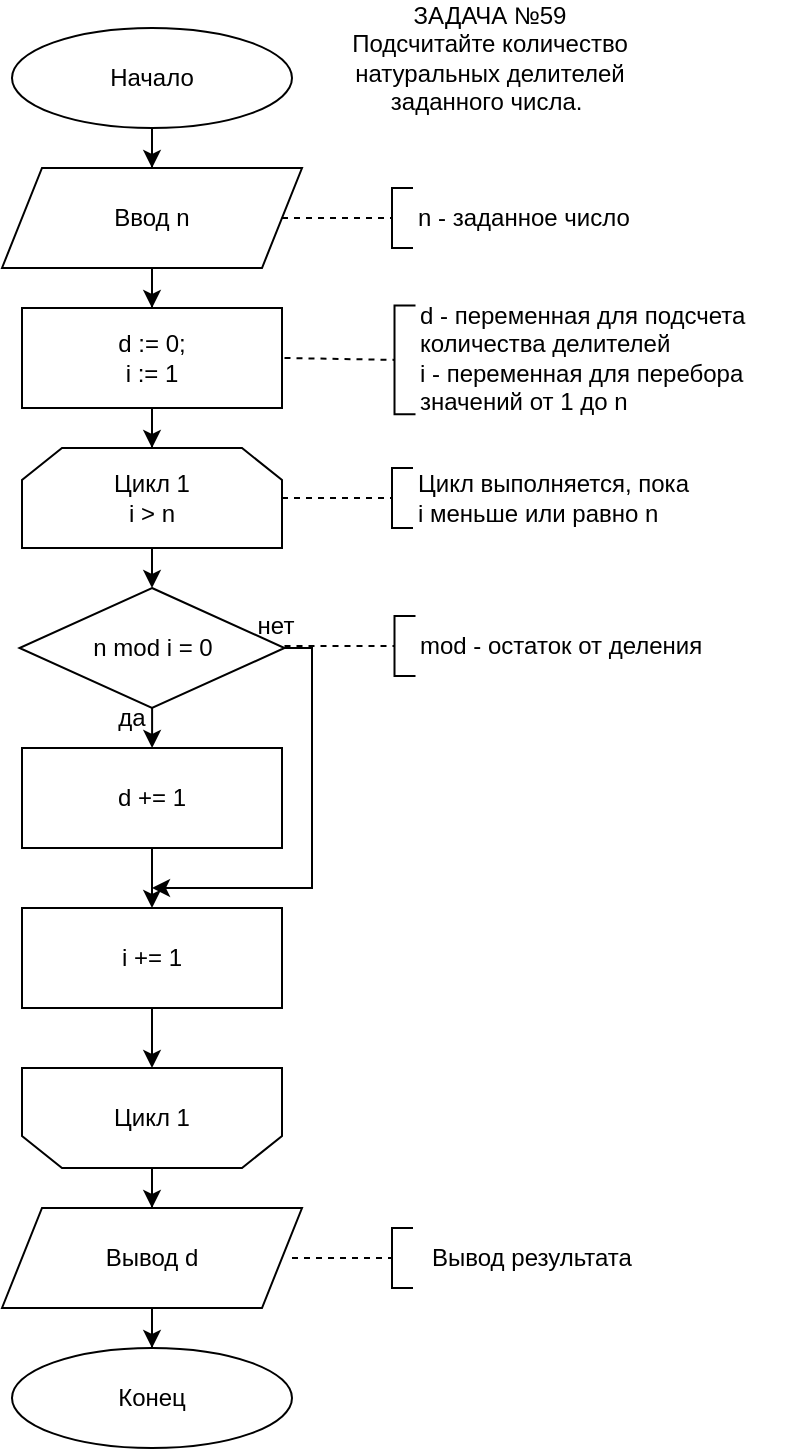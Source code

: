 <mxfile version="25.0.3">
  <diagram name="Страница — 1" id="Rz8E87DmrrWH4eAGQpJq">
    <mxGraphModel dx="1290" dy="567" grid="1" gridSize="10" guides="1" tooltips="1" connect="1" arrows="1" fold="1" page="1" pageScale="1" pageWidth="827" pageHeight="1169" math="0" shadow="0">
      <root>
        <mxCell id="0" />
        <mxCell id="1" parent="0" />
        <mxCell id="noPYV2ATX_tMjAQWTUhm-2" style="edgeStyle=orthogonalEdgeStyle;rounded=0;orthogonalLoop=1;jettySize=auto;html=1;" parent="1" source="noPYV2ATX_tMjAQWTUhm-3" target="noPYV2ATX_tMjAQWTUhm-5" edge="1">
          <mxGeometry relative="1" as="geometry" />
        </mxCell>
        <mxCell id="noPYV2ATX_tMjAQWTUhm-3" value="Начало" style="ellipse;whiteSpace=wrap;html=1;" parent="1" vertex="1">
          <mxGeometry x="100" y="60" width="140" height="50" as="geometry" />
        </mxCell>
        <mxCell id="noPYV2ATX_tMjAQWTUhm-4" style="edgeStyle=orthogonalEdgeStyle;rounded=0;orthogonalLoop=1;jettySize=auto;html=1;" parent="1" source="noPYV2ATX_tMjAQWTUhm-5" target="noPYV2ATX_tMjAQWTUhm-6" edge="1">
          <mxGeometry relative="1" as="geometry" />
        </mxCell>
        <mxCell id="noPYV2ATX_tMjAQWTUhm-5" value="Ввод n" style="shape=parallelogram;perimeter=parallelogramPerimeter;whiteSpace=wrap;html=1;fixedSize=1;" parent="1" vertex="1">
          <mxGeometry x="95" y="130" width="150" height="50" as="geometry" />
        </mxCell>
        <mxCell id="noPYV2ATX_tMjAQWTUhm-9" style="edgeStyle=orthogonalEdgeStyle;rounded=0;orthogonalLoop=1;jettySize=auto;html=1;" parent="1" source="noPYV2ATX_tMjAQWTUhm-6" target="noPYV2ATX_tMjAQWTUhm-8" edge="1">
          <mxGeometry relative="1" as="geometry" />
        </mxCell>
        <mxCell id="noPYV2ATX_tMjAQWTUhm-6" value="d := 0;&lt;div&gt;i := 1&lt;/div&gt;" style="rounded=0;whiteSpace=wrap;html=1;align=center;" parent="1" vertex="1">
          <mxGeometry x="105" y="200" width="130" height="50" as="geometry" />
        </mxCell>
        <mxCell id="noPYV2ATX_tMjAQWTUhm-7" value="Конец" style="ellipse;whiteSpace=wrap;html=1;" parent="1" vertex="1">
          <mxGeometry x="100" y="720" width="140" height="50" as="geometry" />
        </mxCell>
        <mxCell id="noPYV2ATX_tMjAQWTUhm-11" style="edgeStyle=orthogonalEdgeStyle;rounded=0;orthogonalLoop=1;jettySize=auto;html=1;" parent="1" source="noPYV2ATX_tMjAQWTUhm-8" target="noPYV2ATX_tMjAQWTUhm-10" edge="1">
          <mxGeometry relative="1" as="geometry" />
        </mxCell>
        <mxCell id="noPYV2ATX_tMjAQWTUhm-8" value="Цикл 1&lt;div&gt;i &amp;gt; n&lt;/div&gt;" style="shape=loopLimit;whiteSpace=wrap;html=1;" parent="1" vertex="1">
          <mxGeometry x="105" y="270" width="130" height="50" as="geometry" />
        </mxCell>
        <mxCell id="noPYV2ATX_tMjAQWTUhm-13" style="edgeStyle=orthogonalEdgeStyle;rounded=0;orthogonalLoop=1;jettySize=auto;html=1;" parent="1" source="noPYV2ATX_tMjAQWTUhm-10" target="noPYV2ATX_tMjAQWTUhm-12" edge="1">
          <mxGeometry relative="1" as="geometry" />
        </mxCell>
        <mxCell id="noPYV2ATX_tMjAQWTUhm-18" style="edgeStyle=orthogonalEdgeStyle;rounded=0;orthogonalLoop=1;jettySize=auto;html=1;" parent="1" source="noPYV2ATX_tMjAQWTUhm-10" edge="1">
          <mxGeometry relative="1" as="geometry">
            <mxPoint x="170" y="490" as="targetPoint" />
            <Array as="points">
              <mxPoint x="250" y="370" />
              <mxPoint x="250" y="490" />
            </Array>
          </mxGeometry>
        </mxCell>
        <mxCell id="noPYV2ATX_tMjAQWTUhm-10" value="n mod i = 0" style="rhombus;whiteSpace=wrap;html=1;" parent="1" vertex="1">
          <mxGeometry x="103.75" y="340" width="132.5" height="60" as="geometry" />
        </mxCell>
        <mxCell id="noPYV2ATX_tMjAQWTUhm-16" style="edgeStyle=orthogonalEdgeStyle;rounded=0;orthogonalLoop=1;jettySize=auto;html=1;" parent="1" source="noPYV2ATX_tMjAQWTUhm-12" target="noPYV2ATX_tMjAQWTUhm-15" edge="1">
          <mxGeometry relative="1" as="geometry" />
        </mxCell>
        <mxCell id="noPYV2ATX_tMjAQWTUhm-12" value="d += 1" style="rounded=0;whiteSpace=wrap;html=1;align=center;" parent="1" vertex="1">
          <mxGeometry x="105" y="420" width="130" height="50" as="geometry" />
        </mxCell>
        <mxCell id="noPYV2ATX_tMjAQWTUhm-20" style="edgeStyle=orthogonalEdgeStyle;rounded=0;orthogonalLoop=1;jettySize=auto;html=1;" parent="1" source="noPYV2ATX_tMjAQWTUhm-15" target="noPYV2ATX_tMjAQWTUhm-19" edge="1">
          <mxGeometry relative="1" as="geometry" />
        </mxCell>
        <mxCell id="noPYV2ATX_tMjAQWTUhm-15" value="i += 1" style="rounded=0;whiteSpace=wrap;html=1;align=center;" parent="1" vertex="1">
          <mxGeometry x="105" y="500" width="130" height="50" as="geometry" />
        </mxCell>
        <mxCell id="noPYV2ATX_tMjAQWTUhm-22" style="edgeStyle=orthogonalEdgeStyle;rounded=0;orthogonalLoop=1;jettySize=auto;html=1;" parent="1" source="noPYV2ATX_tMjAQWTUhm-19" target="noPYV2ATX_tMjAQWTUhm-21" edge="1">
          <mxGeometry relative="1" as="geometry" />
        </mxCell>
        <mxCell id="noPYV2ATX_tMjAQWTUhm-19" value="Цикл 1" style="shape=loopLimit;whiteSpace=wrap;html=1;direction=west;" parent="1" vertex="1">
          <mxGeometry x="105" y="580" width="130" height="50" as="geometry" />
        </mxCell>
        <mxCell id="noPYV2ATX_tMjAQWTUhm-24" style="edgeStyle=orthogonalEdgeStyle;rounded=0;orthogonalLoop=1;jettySize=auto;html=1;" parent="1" source="noPYV2ATX_tMjAQWTUhm-21" target="noPYV2ATX_tMjAQWTUhm-7" edge="1">
          <mxGeometry relative="1" as="geometry" />
        </mxCell>
        <mxCell id="noPYV2ATX_tMjAQWTUhm-21" value="Вывод d" style="shape=parallelogram;perimeter=parallelogramPerimeter;whiteSpace=wrap;html=1;fixedSize=1;" parent="1" vertex="1">
          <mxGeometry x="95" y="650" width="150" height="50" as="geometry" />
        </mxCell>
        <mxCell id="noPYV2ATX_tMjAQWTUhm-26" value="да" style="text;html=1;align=center;verticalAlign=middle;whiteSpace=wrap;rounded=0;" parent="1" vertex="1">
          <mxGeometry x="150" y="400" width="20" height="10" as="geometry" />
        </mxCell>
        <mxCell id="noPYV2ATX_tMjAQWTUhm-27" value="нет" style="text;html=1;align=center;verticalAlign=middle;whiteSpace=wrap;rounded=0;" parent="1" vertex="1">
          <mxGeometry x="222" y="354" width="20" height="10" as="geometry" />
        </mxCell>
        <mxCell id="noPYV2ATX_tMjAQWTUhm-28" value="" style="shape=partialRectangle;whiteSpace=wrap;html=1;bottom=1;right=1;left=1;top=0;fillColor=none;routingCenterX=-0.5;rotation=90;" parent="1" vertex="1">
          <mxGeometry x="280" y="150" width="30" height="10" as="geometry" />
        </mxCell>
        <mxCell id="noPYV2ATX_tMjAQWTUhm-29" value="n - заданное число" style="text;html=1;align=left;verticalAlign=middle;whiteSpace=wrap;rounded=0;" parent="1" vertex="1">
          <mxGeometry x="301" y="140" width="140" height="30" as="geometry" />
        </mxCell>
        <mxCell id="noPYV2ATX_tMjAQWTUhm-30" value="" style="endArrow=none;dashed=1;html=1;rounded=0;entryX=0.5;entryY=1;entryDx=0;entryDy=0;" parent="1" target="noPYV2ATX_tMjAQWTUhm-28" edge="1">
          <mxGeometry width="50" height="50" relative="1" as="geometry">
            <mxPoint x="235" y="155" as="sourcePoint" />
            <mxPoint x="550" y="360" as="targetPoint" />
          </mxGeometry>
        </mxCell>
        <mxCell id="noPYV2ATX_tMjAQWTUhm-35" value="" style="shape=partialRectangle;whiteSpace=wrap;html=1;bottom=1;right=1;left=1;top=0;fillColor=none;routingCenterX=-0.5;rotation=90;" parent="1" vertex="1">
          <mxGeometry x="269.07" y="220.94" width="54.37" height="10" as="geometry" />
        </mxCell>
        <mxCell id="noPYV2ATX_tMjAQWTUhm-36" value="d - переменная для подсчета количества делителей&lt;br&gt;&lt;div&gt;i - переменная для перебора значений от 1 до n&lt;/div&gt;" style="text;html=1;align=left;verticalAlign=middle;whiteSpace=wrap;rounded=0;" parent="1" vertex="1">
          <mxGeometry x="302.25" y="210" width="187.75" height="30" as="geometry" />
        </mxCell>
        <mxCell id="noPYV2ATX_tMjAQWTUhm-37" value="" style="endArrow=none;dashed=1;html=1;rounded=0;entryX=0.5;entryY=1;entryDx=0;entryDy=0;" parent="1" target="noPYV2ATX_tMjAQWTUhm-35" edge="1">
          <mxGeometry width="50" height="50" relative="1" as="geometry">
            <mxPoint x="236.25" y="225" as="sourcePoint" />
            <mxPoint x="551.25" y="430" as="targetPoint" />
          </mxGeometry>
        </mxCell>
        <mxCell id="noPYV2ATX_tMjAQWTUhm-38" value="" style="shape=partialRectangle;whiteSpace=wrap;html=1;bottom=1;right=1;left=1;top=0;fillColor=none;routingCenterX=-0.5;rotation=90;" parent="1" vertex="1">
          <mxGeometry x="280" y="290" width="30" height="10" as="geometry" />
        </mxCell>
        <mxCell id="noPYV2ATX_tMjAQWTUhm-39" value="Цикл выполняется, пока i меньше или равно n" style="text;html=1;align=left;verticalAlign=middle;whiteSpace=wrap;rounded=0;" parent="1" vertex="1">
          <mxGeometry x="301" y="280" width="140" height="30" as="geometry" />
        </mxCell>
        <mxCell id="noPYV2ATX_tMjAQWTUhm-40" value="" style="endArrow=none;dashed=1;html=1;rounded=0;entryX=0.5;entryY=1;entryDx=0;entryDy=0;" parent="1" target="noPYV2ATX_tMjAQWTUhm-38" edge="1">
          <mxGeometry width="50" height="50" relative="1" as="geometry">
            <mxPoint x="235" y="295" as="sourcePoint" />
            <mxPoint x="550" y="500" as="targetPoint" />
          </mxGeometry>
        </mxCell>
        <mxCell id="noPYV2ATX_tMjAQWTUhm-45" value="" style="shape=partialRectangle;whiteSpace=wrap;html=1;bottom=1;right=1;left=1;top=0;fillColor=none;routingCenterX=-0.5;rotation=90;" parent="1" vertex="1">
          <mxGeometry x="281.25" y="364" width="30" height="10" as="geometry" />
        </mxCell>
        <mxCell id="noPYV2ATX_tMjAQWTUhm-46" value="mod - остаток от деления" style="text;html=1;align=left;verticalAlign=middle;whiteSpace=wrap;rounded=0;" parent="1" vertex="1">
          <mxGeometry x="302.25" y="354" width="147.75" height="30" as="geometry" />
        </mxCell>
        <mxCell id="noPYV2ATX_tMjAQWTUhm-47" value="" style="endArrow=none;dashed=1;html=1;rounded=0;entryX=0.5;entryY=1;entryDx=0;entryDy=0;" parent="1" target="noPYV2ATX_tMjAQWTUhm-45" edge="1">
          <mxGeometry width="50" height="50" relative="1" as="geometry">
            <mxPoint x="236.25" y="369" as="sourcePoint" />
            <mxPoint x="551.25" y="574" as="targetPoint" />
          </mxGeometry>
        </mxCell>
        <mxCell id="noPYV2ATX_tMjAQWTUhm-48" value="" style="shape=partialRectangle;whiteSpace=wrap;html=1;bottom=1;right=1;left=1;top=0;fillColor=none;routingCenterX=-0.5;rotation=90;" parent="1" vertex="1">
          <mxGeometry x="280" y="670" width="30" height="10" as="geometry" />
        </mxCell>
        <mxCell id="noPYV2ATX_tMjAQWTUhm-49" value="Вывод результата" style="text;html=1;align=center;verticalAlign=middle;whiteSpace=wrap;rounded=0;" parent="1" vertex="1">
          <mxGeometry x="300" y="660" width="120" height="30" as="geometry" />
        </mxCell>
        <mxCell id="noPYV2ATX_tMjAQWTUhm-50" value="" style="endArrow=none;dashed=1;html=1;rounded=0;entryX=0.5;entryY=1;entryDx=0;entryDy=0;" parent="1" target="noPYV2ATX_tMjAQWTUhm-48" edge="1">
          <mxGeometry width="50" height="50" relative="1" as="geometry">
            <mxPoint x="240" y="675" as="sourcePoint" />
            <mxPoint x="555" y="890" as="targetPoint" />
          </mxGeometry>
        </mxCell>
        <mxCell id="0FeuI0GiWgX9YWyVTWa6-1" value="ЗАДАЧА №59&lt;div&gt;Подсчитайте количество натуральных делителей заданного числа.&amp;nbsp;&lt;br&gt;&lt;/div&gt;" style="text;html=1;align=center;verticalAlign=middle;whiteSpace=wrap;rounded=0;" parent="1" vertex="1">
          <mxGeometry x="242" y="60" width="193.75" height="30" as="geometry" />
        </mxCell>
      </root>
    </mxGraphModel>
  </diagram>
</mxfile>
